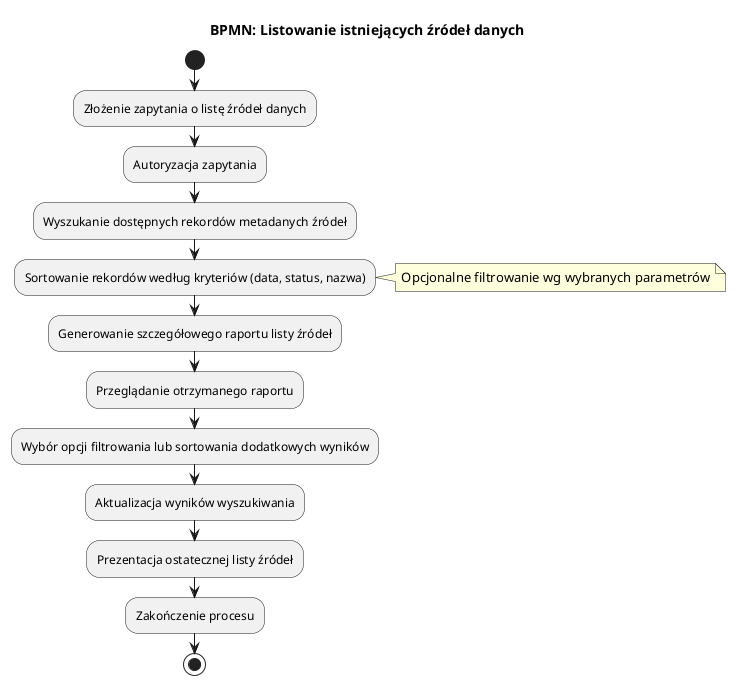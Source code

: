 @startuml
title BPMN: Listowanie istniejących źródeł danych

|Użytkownik|
start
:Złożenie zapytania o listę źródeł danych;
:Autoryzacja zapytania;
:Wyszukanie dostępnych rekordów metadanych źródeł;
:Sortowanie rekordów według kryteriów (data, status, nazwa);
note right: Opcjonalne filtrowanie wg wybranych parametrów
:Generowanie szczegółowego raportu listy źródeł;
:Przeglądanie otrzymanego raportu;
:Wybór opcji filtrowania lub sortowania dodatkowych wyników;
:Aktualizacja wyników wyszukiwania;
:Prezentacja ostatecznej listy źródeł;
:Zakończenie procesu;
stop
@enduml